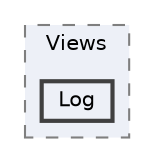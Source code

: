 digraph "Log"
{
 // INTERACTIVE_SVG=YES
 // LATEX_PDF_SIZE
  bgcolor="transparent";
  edge [fontname=Helvetica,fontsize=10,labelfontname=Helvetica,labelfontsize=10];
  node [fontname=Helvetica,fontsize=10,shape=box,height=0.2,width=0.4];
  compound=true
  subgraph clusterdir_3eb5990364da29ecf44a9a045d460e58 {
    graph [ bgcolor="#edf0f7", pencolor="grey50", label="Views", fontname=Helvetica,fontsize=10 style="filled,dashed", URL="dir_3eb5990364da29ecf44a9a045d460e58.html",tooltip=""]
  dir_9886a78bf281ef1690eed4d3172a3baf [label="Log", fillcolor="#edf0f7", color="grey25", style="filled,bold", URL="dir_9886a78bf281ef1690eed4d3172a3baf.html",tooltip=""];
  }
}

